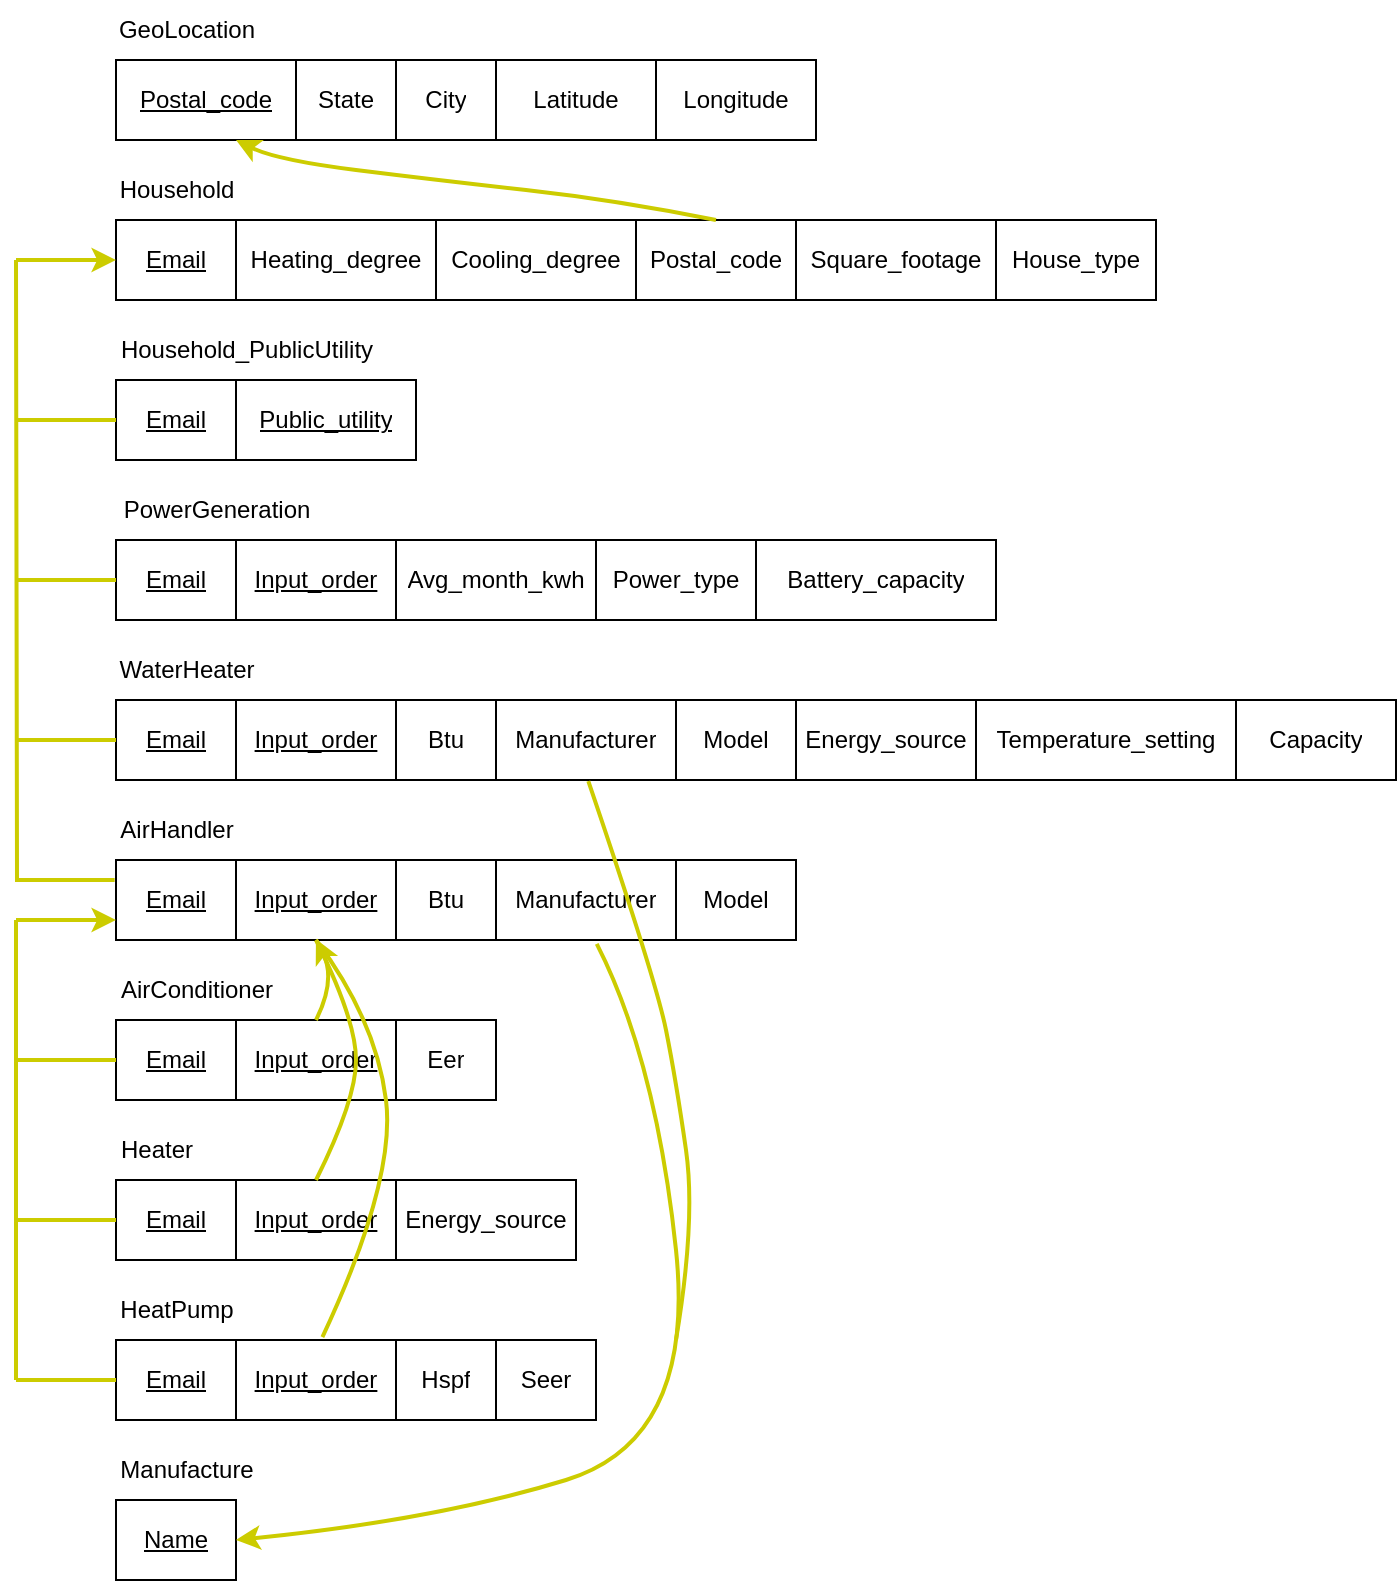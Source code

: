 <mxfile version="21.0.6" type="github">
  <diagram name="Page-1" id="p_bNvNf1fC7xYZftuYxT">
    <mxGraphModel dx="1380" dy="287" grid="1" gridSize="10" guides="1" tooltips="1" connect="1" arrows="1" fold="1" page="1" pageScale="1" pageWidth="850" pageHeight="1100" math="0" shadow="0">
      <root>
        <mxCell id="0" />
        <mxCell id="1" parent="0" />
        <mxCell id="PqVz7o-SFoWiN2PgBtpK-16" value="" style="shape=table;startSize=0;container=1;collapsible=0;childLayout=tableLayout;" vertex="1" parent="1">
          <mxGeometry x="-710" y="150" width="350.0" height="40" as="geometry" />
        </mxCell>
        <mxCell id="PqVz7o-SFoWiN2PgBtpK-17" value="" style="shape=tableRow;horizontal=0;startSize=0;swimlaneHead=0;swimlaneBody=0;strokeColor=inherit;top=0;left=0;bottom=0;right=0;collapsible=0;dropTarget=0;fillColor=none;points=[[0,0.5],[1,0.5]];portConstraint=eastwest;" vertex="1" parent="PqVz7o-SFoWiN2PgBtpK-16">
          <mxGeometry width="350.0" height="40" as="geometry" />
        </mxCell>
        <mxCell id="PqVz7o-SFoWiN2PgBtpK-18" value="&lt;u&gt;Postal_code&lt;/u&gt;" style="shape=partialRectangle;html=1;whiteSpace=wrap;connectable=0;strokeColor=inherit;overflow=hidden;fillColor=none;top=0;left=0;bottom=0;right=0;pointerEvents=1;" vertex="1" parent="PqVz7o-SFoWiN2PgBtpK-17">
          <mxGeometry width="90" height="40" as="geometry">
            <mxRectangle width="90" height="40" as="alternateBounds" />
          </mxGeometry>
        </mxCell>
        <mxCell id="PqVz7o-SFoWiN2PgBtpK-19" value="State" style="shape=partialRectangle;html=1;whiteSpace=wrap;connectable=0;strokeColor=inherit;overflow=hidden;fillColor=none;top=0;left=0;bottom=0;right=0;pointerEvents=1;" vertex="1" parent="PqVz7o-SFoWiN2PgBtpK-17">
          <mxGeometry x="90" width="50" height="40" as="geometry">
            <mxRectangle width="50" height="40" as="alternateBounds" />
          </mxGeometry>
        </mxCell>
        <mxCell id="PqVz7o-SFoWiN2PgBtpK-20" value="City" style="shape=partialRectangle;html=1;whiteSpace=wrap;connectable=0;strokeColor=inherit;overflow=hidden;fillColor=none;top=0;left=0;bottom=0;right=0;pointerEvents=1;" vertex="1" parent="PqVz7o-SFoWiN2PgBtpK-17">
          <mxGeometry x="140" width="50" height="40" as="geometry">
            <mxRectangle width="50" height="40" as="alternateBounds" />
          </mxGeometry>
        </mxCell>
        <mxCell id="PqVz7o-SFoWiN2PgBtpK-21" value="Latitude" style="shape=partialRectangle;html=1;whiteSpace=wrap;connectable=0;strokeColor=inherit;overflow=hidden;fillColor=none;top=0;left=0;bottom=0;right=0;pointerEvents=1;" vertex="1" parent="PqVz7o-SFoWiN2PgBtpK-17">
          <mxGeometry x="190" width="80" height="40" as="geometry">
            <mxRectangle width="80" height="40" as="alternateBounds" />
          </mxGeometry>
        </mxCell>
        <mxCell id="PqVz7o-SFoWiN2PgBtpK-22" value="Longitude" style="shape=partialRectangle;html=1;whiteSpace=wrap;connectable=0;strokeColor=inherit;overflow=hidden;fillColor=none;top=0;left=0;bottom=0;right=0;pointerEvents=1;" vertex="1" parent="PqVz7o-SFoWiN2PgBtpK-17">
          <mxGeometry x="270" width="80" height="40" as="geometry">
            <mxRectangle width="80" height="40" as="alternateBounds" />
          </mxGeometry>
        </mxCell>
        <mxCell id="PqVz7o-SFoWiN2PgBtpK-23" value="GeoLocation" style="text;html=1;align=center;verticalAlign=middle;resizable=0;points=[];autosize=1;strokeColor=none;fillColor=none;" vertex="1" parent="1">
          <mxGeometry x="-720" y="120" width="90" height="30" as="geometry" />
        </mxCell>
        <mxCell id="PqVz7o-SFoWiN2PgBtpK-24" value="" style="shape=table;startSize=0;container=1;collapsible=0;childLayout=tableLayout;" vertex="1" parent="1">
          <mxGeometry x="-710" y="230" width="520" height="40" as="geometry" />
        </mxCell>
        <mxCell id="PqVz7o-SFoWiN2PgBtpK-25" value="" style="shape=tableRow;horizontal=0;startSize=0;swimlaneHead=0;swimlaneBody=0;strokeColor=inherit;top=0;left=0;bottom=0;right=0;collapsible=0;dropTarget=0;fillColor=none;points=[[0,0.5],[1,0.5]];portConstraint=eastwest;" vertex="1" parent="PqVz7o-SFoWiN2PgBtpK-24">
          <mxGeometry width="520" height="40" as="geometry" />
        </mxCell>
        <mxCell id="PqVz7o-SFoWiN2PgBtpK-26" value="&lt;u&gt;Email&lt;/u&gt;" style="shape=partialRectangle;html=1;whiteSpace=wrap;connectable=0;strokeColor=inherit;overflow=hidden;fillColor=none;top=0;left=0;bottom=0;right=0;pointerEvents=1;" vertex="1" parent="PqVz7o-SFoWiN2PgBtpK-25">
          <mxGeometry width="60" height="40" as="geometry">
            <mxRectangle width="60" height="40" as="alternateBounds" />
          </mxGeometry>
        </mxCell>
        <mxCell id="PqVz7o-SFoWiN2PgBtpK-27" value="Heating_degree" style="shape=partialRectangle;html=1;whiteSpace=wrap;connectable=0;strokeColor=inherit;overflow=hidden;fillColor=none;top=0;left=0;bottom=0;right=0;pointerEvents=1;" vertex="1" parent="PqVz7o-SFoWiN2PgBtpK-25">
          <mxGeometry x="60" width="100" height="40" as="geometry">
            <mxRectangle width="100" height="40" as="alternateBounds" />
          </mxGeometry>
        </mxCell>
        <mxCell id="PqVz7o-SFoWiN2PgBtpK-28" value="Cooling_degree" style="shape=partialRectangle;html=1;whiteSpace=wrap;connectable=0;strokeColor=inherit;overflow=hidden;fillColor=none;top=0;left=0;bottom=0;right=0;pointerEvents=1;" vertex="1" parent="PqVz7o-SFoWiN2PgBtpK-25">
          <mxGeometry x="160" width="100" height="40" as="geometry">
            <mxRectangle width="100" height="40" as="alternateBounds" />
          </mxGeometry>
        </mxCell>
        <mxCell id="PqVz7o-SFoWiN2PgBtpK-29" value="Postal_code" style="shape=partialRectangle;html=1;whiteSpace=wrap;connectable=0;strokeColor=inherit;overflow=hidden;fillColor=none;top=0;left=0;bottom=0;right=0;pointerEvents=1;" vertex="1" parent="PqVz7o-SFoWiN2PgBtpK-25">
          <mxGeometry x="260" width="80" height="40" as="geometry">
            <mxRectangle width="80" height="40" as="alternateBounds" />
          </mxGeometry>
        </mxCell>
        <mxCell id="PqVz7o-SFoWiN2PgBtpK-30" value="Square_footage" style="shape=partialRectangle;html=1;whiteSpace=wrap;connectable=0;strokeColor=inherit;overflow=hidden;fillColor=none;top=0;left=0;bottom=0;right=0;pointerEvents=1;" vertex="1" parent="PqVz7o-SFoWiN2PgBtpK-25">
          <mxGeometry x="340" width="100" height="40" as="geometry">
            <mxRectangle width="100" height="40" as="alternateBounds" />
          </mxGeometry>
        </mxCell>
        <mxCell id="PqVz7o-SFoWiN2PgBtpK-31" value="House_type" style="shape=partialRectangle;html=1;whiteSpace=wrap;connectable=0;strokeColor=inherit;overflow=hidden;fillColor=none;top=0;left=0;bottom=0;right=0;pointerEvents=1;" vertex="1" parent="PqVz7o-SFoWiN2PgBtpK-25">
          <mxGeometry x="440" width="80" height="40" as="geometry">
            <mxRectangle width="80" height="40" as="alternateBounds" />
          </mxGeometry>
        </mxCell>
        <mxCell id="PqVz7o-SFoWiN2PgBtpK-32" value="Household" style="text;html=1;align=center;verticalAlign=middle;resizable=0;points=[];autosize=1;strokeColor=none;fillColor=none;" vertex="1" parent="1">
          <mxGeometry x="-720" y="200" width="80" height="30" as="geometry" />
        </mxCell>
        <mxCell id="PqVz7o-SFoWiN2PgBtpK-33" value="" style="shape=table;startSize=0;container=1;collapsible=0;childLayout=tableLayout;" vertex="1" parent="1">
          <mxGeometry x="-710" y="310" width="150" height="40" as="geometry" />
        </mxCell>
        <mxCell id="PqVz7o-SFoWiN2PgBtpK-34" value="" style="shape=tableRow;horizontal=0;startSize=0;swimlaneHead=0;swimlaneBody=0;strokeColor=inherit;top=0;left=0;bottom=0;right=0;collapsible=0;dropTarget=0;fillColor=none;points=[[0,0.5],[1,0.5]];portConstraint=eastwest;" vertex="1" parent="PqVz7o-SFoWiN2PgBtpK-33">
          <mxGeometry width="150" height="40" as="geometry" />
        </mxCell>
        <mxCell id="PqVz7o-SFoWiN2PgBtpK-35" value="&lt;u&gt;Email&lt;/u&gt;" style="shape=partialRectangle;html=1;whiteSpace=wrap;connectable=0;strokeColor=inherit;overflow=hidden;fillColor=none;top=0;left=0;bottom=0;right=0;pointerEvents=1;" vertex="1" parent="PqVz7o-SFoWiN2PgBtpK-34">
          <mxGeometry width="60" height="40" as="geometry">
            <mxRectangle width="60" height="40" as="alternateBounds" />
          </mxGeometry>
        </mxCell>
        <mxCell id="PqVz7o-SFoWiN2PgBtpK-36" value="&lt;u&gt;Public_utility&lt;/u&gt;" style="shape=partialRectangle;html=1;whiteSpace=wrap;connectable=0;strokeColor=inherit;overflow=hidden;fillColor=none;top=0;left=0;bottom=0;right=0;pointerEvents=1;" vertex="1" parent="PqVz7o-SFoWiN2PgBtpK-34">
          <mxGeometry x="60" width="90" height="40" as="geometry">
            <mxRectangle width="90" height="40" as="alternateBounds" />
          </mxGeometry>
        </mxCell>
        <mxCell id="PqVz7o-SFoWiN2PgBtpK-37" value="Household_PublicUtility" style="text;html=1;align=center;verticalAlign=middle;resizable=0;points=[];autosize=1;strokeColor=none;fillColor=none;" vertex="1" parent="1">
          <mxGeometry x="-720" y="280" width="150" height="30" as="geometry" />
        </mxCell>
        <mxCell id="PqVz7o-SFoWiN2PgBtpK-41" value="" style="curved=1;endArrow=classic;html=1;rounded=0;fillColor=#ffff88;strokeColor=#CCCC00;strokeWidth=2;" edge="1" parent="1">
          <mxGeometry width="50" height="50" relative="1" as="geometry">
            <mxPoint x="-410" y="230" as="sourcePoint" />
            <mxPoint x="-650" y="190" as="targetPoint" />
            <Array as="points">
              <mxPoint x="-460" y="220" />
              <mxPoint x="-550" y="210" />
              <mxPoint x="-630" y="200" />
            </Array>
          </mxGeometry>
        </mxCell>
        <mxCell id="PqVz7o-SFoWiN2PgBtpK-42" value="" style="shape=table;startSize=0;container=1;collapsible=0;childLayout=tableLayout;" vertex="1" parent="1">
          <mxGeometry x="-710" y="390" width="440.0" height="40" as="geometry" />
        </mxCell>
        <mxCell id="PqVz7o-SFoWiN2PgBtpK-43" value="" style="shape=tableRow;horizontal=0;startSize=0;swimlaneHead=0;swimlaneBody=0;strokeColor=inherit;top=0;left=0;bottom=0;right=0;collapsible=0;dropTarget=0;fillColor=none;points=[[0,0.5],[1,0.5]];portConstraint=eastwest;" vertex="1" parent="PqVz7o-SFoWiN2PgBtpK-42">
          <mxGeometry width="440.0" height="40" as="geometry" />
        </mxCell>
        <mxCell id="PqVz7o-SFoWiN2PgBtpK-44" value="&lt;u&gt;Email&lt;/u&gt;" style="shape=partialRectangle;html=1;whiteSpace=wrap;connectable=0;strokeColor=inherit;overflow=hidden;fillColor=none;top=0;left=0;bottom=0;right=0;pointerEvents=1;" vertex="1" parent="PqVz7o-SFoWiN2PgBtpK-43">
          <mxGeometry width="60" height="40" as="geometry">
            <mxRectangle width="60" height="40" as="alternateBounds" />
          </mxGeometry>
        </mxCell>
        <mxCell id="PqVz7o-SFoWiN2PgBtpK-45" value="&lt;u&gt;Input_order&lt;/u&gt;" style="shape=partialRectangle;html=1;whiteSpace=wrap;connectable=0;strokeColor=inherit;overflow=hidden;fillColor=none;top=0;left=0;bottom=0;right=0;pointerEvents=1;" vertex="1" parent="PqVz7o-SFoWiN2PgBtpK-43">
          <mxGeometry x="60" width="80" height="40" as="geometry">
            <mxRectangle width="80" height="40" as="alternateBounds" />
          </mxGeometry>
        </mxCell>
        <mxCell id="PqVz7o-SFoWiN2PgBtpK-46" value="Avg_month_kwh" style="shape=partialRectangle;html=1;whiteSpace=wrap;connectable=0;strokeColor=inherit;overflow=hidden;fillColor=none;top=0;left=0;bottom=0;right=0;pointerEvents=1;" vertex="1" parent="PqVz7o-SFoWiN2PgBtpK-43">
          <mxGeometry x="140" width="100" height="40" as="geometry">
            <mxRectangle width="100" height="40" as="alternateBounds" />
          </mxGeometry>
        </mxCell>
        <mxCell id="PqVz7o-SFoWiN2PgBtpK-47" value="Power_type" style="shape=partialRectangle;html=1;whiteSpace=wrap;connectable=0;strokeColor=inherit;overflow=hidden;fillColor=none;top=0;left=0;bottom=0;right=0;pointerEvents=1;" vertex="1" parent="PqVz7o-SFoWiN2PgBtpK-43">
          <mxGeometry x="240" width="80" height="40" as="geometry">
            <mxRectangle width="80" height="40" as="alternateBounds" />
          </mxGeometry>
        </mxCell>
        <mxCell id="PqVz7o-SFoWiN2PgBtpK-48" value="Battery_capacity" style="shape=partialRectangle;html=1;whiteSpace=wrap;connectable=0;strokeColor=inherit;overflow=hidden;fillColor=none;top=0;left=0;bottom=0;right=0;pointerEvents=1;" vertex="1" parent="PqVz7o-SFoWiN2PgBtpK-43">
          <mxGeometry x="320" width="120" height="40" as="geometry">
            <mxRectangle width="120" height="40" as="alternateBounds" />
          </mxGeometry>
        </mxCell>
        <mxCell id="PqVz7o-SFoWiN2PgBtpK-49" value="PowerGeneration" style="text;html=1;align=center;verticalAlign=middle;resizable=0;points=[];autosize=1;strokeColor=none;fillColor=none;" vertex="1" parent="1">
          <mxGeometry x="-720" y="360" width="120" height="30" as="geometry" />
        </mxCell>
        <mxCell id="PqVz7o-SFoWiN2PgBtpK-61" value="WaterHeater" style="text;html=1;align=center;verticalAlign=middle;resizable=0;points=[];autosize=1;strokeColor=none;fillColor=none;" vertex="1" parent="1">
          <mxGeometry x="-720" y="440" width="90" height="30" as="geometry" />
        </mxCell>
        <mxCell id="PqVz7o-SFoWiN2PgBtpK-62" value="" style="shape=table;startSize=0;container=1;collapsible=0;childLayout=tableLayout;" vertex="1" parent="1">
          <mxGeometry x="-710" y="470" width="640" height="40" as="geometry" />
        </mxCell>
        <mxCell id="PqVz7o-SFoWiN2PgBtpK-63" value="" style="shape=tableRow;horizontal=0;startSize=0;swimlaneHead=0;swimlaneBody=0;strokeColor=inherit;top=0;left=0;bottom=0;right=0;collapsible=0;dropTarget=0;fillColor=none;points=[[0,0.5],[1,0.5]];portConstraint=eastwest;" vertex="1" parent="PqVz7o-SFoWiN2PgBtpK-62">
          <mxGeometry width="640" height="40" as="geometry" />
        </mxCell>
        <mxCell id="PqVz7o-SFoWiN2PgBtpK-64" value="&lt;u&gt;Email&lt;/u&gt;" style="shape=partialRectangle;html=1;whiteSpace=wrap;connectable=0;strokeColor=inherit;overflow=hidden;fillColor=none;top=0;left=0;bottom=0;right=0;pointerEvents=1;" vertex="1" parent="PqVz7o-SFoWiN2PgBtpK-63">
          <mxGeometry width="60" height="40" as="geometry">
            <mxRectangle width="60" height="40" as="alternateBounds" />
          </mxGeometry>
        </mxCell>
        <mxCell id="PqVz7o-SFoWiN2PgBtpK-65" value="&lt;u&gt;Input_order&lt;/u&gt;" style="shape=partialRectangle;html=1;whiteSpace=wrap;connectable=0;strokeColor=inherit;overflow=hidden;fillColor=none;top=0;left=0;bottom=0;right=0;pointerEvents=1;" vertex="1" parent="PqVz7o-SFoWiN2PgBtpK-63">
          <mxGeometry x="60" width="80" height="40" as="geometry">
            <mxRectangle width="80" height="40" as="alternateBounds" />
          </mxGeometry>
        </mxCell>
        <mxCell id="PqVz7o-SFoWiN2PgBtpK-66" value="Btu" style="shape=partialRectangle;html=1;whiteSpace=wrap;connectable=0;strokeColor=inherit;overflow=hidden;fillColor=none;top=0;left=0;bottom=0;right=0;pointerEvents=1;" vertex="1" parent="PqVz7o-SFoWiN2PgBtpK-63">
          <mxGeometry x="140" width="50" height="40" as="geometry">
            <mxRectangle width="50" height="40" as="alternateBounds" />
          </mxGeometry>
        </mxCell>
        <mxCell id="PqVz7o-SFoWiN2PgBtpK-67" value="Manufacturer" style="shape=partialRectangle;html=1;whiteSpace=wrap;connectable=0;strokeColor=inherit;overflow=hidden;fillColor=none;top=0;left=0;bottom=0;right=0;pointerEvents=1;" vertex="1" parent="PqVz7o-SFoWiN2PgBtpK-63">
          <mxGeometry x="190" width="90" height="40" as="geometry">
            <mxRectangle width="90" height="40" as="alternateBounds" />
          </mxGeometry>
        </mxCell>
        <mxCell id="PqVz7o-SFoWiN2PgBtpK-68" value="Model" style="shape=partialRectangle;html=1;whiteSpace=wrap;connectable=0;strokeColor=inherit;overflow=hidden;fillColor=none;top=0;left=0;bottom=0;right=0;pointerEvents=1;" vertex="1" parent="PqVz7o-SFoWiN2PgBtpK-63">
          <mxGeometry x="280" width="60" height="40" as="geometry">
            <mxRectangle width="60" height="40" as="alternateBounds" />
          </mxGeometry>
        </mxCell>
        <mxCell id="PqVz7o-SFoWiN2PgBtpK-69" value="Energy_source" style="shape=partialRectangle;html=1;whiteSpace=wrap;connectable=0;strokeColor=inherit;overflow=hidden;fillColor=none;top=0;left=0;bottom=0;right=0;pointerEvents=1;" vertex="1" parent="PqVz7o-SFoWiN2PgBtpK-63">
          <mxGeometry x="340" width="90" height="40" as="geometry">
            <mxRectangle width="90" height="40" as="alternateBounds" />
          </mxGeometry>
        </mxCell>
        <mxCell id="PqVz7o-SFoWiN2PgBtpK-70" value="Temperature_setting" style="shape=partialRectangle;html=1;whiteSpace=wrap;connectable=0;strokeColor=inherit;overflow=hidden;fillColor=none;top=0;left=0;bottom=0;right=0;pointerEvents=1;" vertex="1" parent="PqVz7o-SFoWiN2PgBtpK-63">
          <mxGeometry x="430" width="130" height="40" as="geometry">
            <mxRectangle width="130" height="40" as="alternateBounds" />
          </mxGeometry>
        </mxCell>
        <mxCell id="PqVz7o-SFoWiN2PgBtpK-71" value="Capacity" style="shape=partialRectangle;html=1;whiteSpace=wrap;connectable=0;strokeColor=inherit;overflow=hidden;fillColor=none;top=0;left=0;bottom=0;right=0;pointerEvents=1;" vertex="1" parent="PqVz7o-SFoWiN2PgBtpK-63">
          <mxGeometry x="560" width="80" height="40" as="geometry">
            <mxRectangle width="80" height="40" as="alternateBounds" />
          </mxGeometry>
        </mxCell>
        <mxCell id="PqVz7o-SFoWiN2PgBtpK-72" value="" style="shape=table;startSize=0;container=1;collapsible=0;childLayout=tableLayout;" vertex="1" parent="1">
          <mxGeometry x="-710" y="550" width="340" height="40" as="geometry" />
        </mxCell>
        <mxCell id="PqVz7o-SFoWiN2PgBtpK-73" value="" style="shape=tableRow;horizontal=0;startSize=0;swimlaneHead=0;swimlaneBody=0;strokeColor=inherit;top=0;left=0;bottom=0;right=0;collapsible=0;dropTarget=0;fillColor=none;points=[[0,0.5],[1,0.5]];portConstraint=eastwest;" vertex="1" parent="PqVz7o-SFoWiN2PgBtpK-72">
          <mxGeometry width="340" height="40" as="geometry" />
        </mxCell>
        <mxCell id="PqVz7o-SFoWiN2PgBtpK-74" value="&lt;u style=&quot;border-color: var(--border-color);&quot;&gt;Email&lt;/u&gt;" style="shape=partialRectangle;html=1;whiteSpace=wrap;connectable=0;strokeColor=inherit;overflow=hidden;fillColor=none;top=0;left=0;bottom=0;right=0;pointerEvents=1;" vertex="1" parent="PqVz7o-SFoWiN2PgBtpK-73">
          <mxGeometry width="60" height="40" as="geometry">
            <mxRectangle width="60" height="40" as="alternateBounds" />
          </mxGeometry>
        </mxCell>
        <mxCell id="PqVz7o-SFoWiN2PgBtpK-75" value="&lt;u style=&quot;border-color: var(--border-color);&quot;&gt;Input_order&lt;/u&gt;" style="shape=partialRectangle;html=1;whiteSpace=wrap;connectable=0;strokeColor=inherit;overflow=hidden;fillColor=none;top=0;left=0;bottom=0;right=0;pointerEvents=1;" vertex="1" parent="PqVz7o-SFoWiN2PgBtpK-73">
          <mxGeometry x="60" width="80" height="40" as="geometry">
            <mxRectangle width="80" height="40" as="alternateBounds" />
          </mxGeometry>
        </mxCell>
        <mxCell id="PqVz7o-SFoWiN2PgBtpK-76" value="Btu" style="shape=partialRectangle;html=1;whiteSpace=wrap;connectable=0;strokeColor=inherit;overflow=hidden;fillColor=none;top=0;left=0;bottom=0;right=0;pointerEvents=1;" vertex="1" parent="PqVz7o-SFoWiN2PgBtpK-73">
          <mxGeometry x="140" width="50" height="40" as="geometry">
            <mxRectangle width="50" height="40" as="alternateBounds" />
          </mxGeometry>
        </mxCell>
        <mxCell id="PqVz7o-SFoWiN2PgBtpK-77" value="Manufacturer" style="shape=partialRectangle;html=1;whiteSpace=wrap;connectable=0;strokeColor=inherit;overflow=hidden;fillColor=none;top=0;left=0;bottom=0;right=0;pointerEvents=1;" vertex="1" parent="PqVz7o-SFoWiN2PgBtpK-73">
          <mxGeometry x="190" width="90" height="40" as="geometry">
            <mxRectangle width="90" height="40" as="alternateBounds" />
          </mxGeometry>
        </mxCell>
        <mxCell id="PqVz7o-SFoWiN2PgBtpK-78" value="Model" style="shape=partialRectangle;html=1;whiteSpace=wrap;connectable=0;strokeColor=inherit;overflow=hidden;fillColor=none;top=0;left=0;bottom=0;right=0;pointerEvents=1;" vertex="1" parent="PqVz7o-SFoWiN2PgBtpK-73">
          <mxGeometry x="280" width="60" height="40" as="geometry">
            <mxRectangle width="60" height="40" as="alternateBounds" />
          </mxGeometry>
        </mxCell>
        <mxCell id="PqVz7o-SFoWiN2PgBtpK-79" value="AirHandler" style="text;html=1;align=center;verticalAlign=middle;resizable=0;points=[];autosize=1;strokeColor=none;fillColor=none;" vertex="1" parent="1">
          <mxGeometry x="-720" y="520" width="80" height="30" as="geometry" />
        </mxCell>
        <mxCell id="PqVz7o-SFoWiN2PgBtpK-80" value="" style="shape=table;startSize=0;container=1;collapsible=0;childLayout=tableLayout;" vertex="1" parent="1">
          <mxGeometry x="-710" y="630" width="190" height="40" as="geometry" />
        </mxCell>
        <mxCell id="PqVz7o-SFoWiN2PgBtpK-81" value="" style="shape=tableRow;horizontal=0;startSize=0;swimlaneHead=0;swimlaneBody=0;strokeColor=inherit;top=0;left=0;bottom=0;right=0;collapsible=0;dropTarget=0;fillColor=none;points=[[0,0.5],[1,0.5]];portConstraint=eastwest;" vertex="1" parent="PqVz7o-SFoWiN2PgBtpK-80">
          <mxGeometry width="190" height="40" as="geometry" />
        </mxCell>
        <mxCell id="PqVz7o-SFoWiN2PgBtpK-82" value="&lt;u style=&quot;border-color: var(--border-color);&quot;&gt;Email&lt;/u&gt;" style="shape=partialRectangle;html=1;whiteSpace=wrap;connectable=0;strokeColor=inherit;overflow=hidden;fillColor=none;top=0;left=0;bottom=0;right=0;pointerEvents=1;" vertex="1" parent="PqVz7o-SFoWiN2PgBtpK-81">
          <mxGeometry width="60" height="40" as="geometry">
            <mxRectangle width="60" height="40" as="alternateBounds" />
          </mxGeometry>
        </mxCell>
        <mxCell id="PqVz7o-SFoWiN2PgBtpK-83" value="&lt;u style=&quot;border-color: var(--border-color);&quot;&gt;Input_order&lt;/u&gt;" style="shape=partialRectangle;html=1;whiteSpace=wrap;connectable=0;strokeColor=inherit;overflow=hidden;fillColor=none;top=0;left=0;bottom=0;right=0;pointerEvents=1;" vertex="1" parent="PqVz7o-SFoWiN2PgBtpK-81">
          <mxGeometry x="60" width="80" height="40" as="geometry">
            <mxRectangle width="80" height="40" as="alternateBounds" />
          </mxGeometry>
        </mxCell>
        <mxCell id="PqVz7o-SFoWiN2PgBtpK-84" value="Eer" style="shape=partialRectangle;html=1;whiteSpace=wrap;connectable=0;strokeColor=inherit;overflow=hidden;fillColor=none;top=0;left=0;bottom=0;right=0;pointerEvents=1;" vertex="1" parent="PqVz7o-SFoWiN2PgBtpK-81">
          <mxGeometry x="140" width="50" height="40" as="geometry">
            <mxRectangle width="50" height="40" as="alternateBounds" />
          </mxGeometry>
        </mxCell>
        <mxCell id="PqVz7o-SFoWiN2PgBtpK-85" value="Heater" style="text;html=1;align=center;verticalAlign=middle;resizable=0;points=[];autosize=1;strokeColor=none;fillColor=none;" vertex="1" parent="1">
          <mxGeometry x="-720" y="680" width="60" height="30" as="geometry" />
        </mxCell>
        <mxCell id="PqVz7o-SFoWiN2PgBtpK-86" value="" style="shape=table;startSize=0;container=1;collapsible=0;childLayout=tableLayout;" vertex="1" parent="1">
          <mxGeometry x="-710" y="710" width="230" height="40" as="geometry" />
        </mxCell>
        <mxCell id="PqVz7o-SFoWiN2PgBtpK-87" value="" style="shape=tableRow;horizontal=0;startSize=0;swimlaneHead=0;swimlaneBody=0;strokeColor=inherit;top=0;left=0;bottom=0;right=0;collapsible=0;dropTarget=0;fillColor=none;points=[[0,0.5],[1,0.5]];portConstraint=eastwest;" vertex="1" parent="PqVz7o-SFoWiN2PgBtpK-86">
          <mxGeometry width="230" height="40" as="geometry" />
        </mxCell>
        <mxCell id="PqVz7o-SFoWiN2PgBtpK-88" value="&lt;u style=&quot;border-color: var(--border-color);&quot;&gt;Email&lt;/u&gt;" style="shape=partialRectangle;html=1;whiteSpace=wrap;connectable=0;strokeColor=inherit;overflow=hidden;fillColor=none;top=0;left=0;bottom=0;right=0;pointerEvents=1;" vertex="1" parent="PqVz7o-SFoWiN2PgBtpK-87">
          <mxGeometry width="60" height="40" as="geometry">
            <mxRectangle width="60" height="40" as="alternateBounds" />
          </mxGeometry>
        </mxCell>
        <mxCell id="PqVz7o-SFoWiN2PgBtpK-89" value="&lt;u style=&quot;border-color: var(--border-color);&quot;&gt;Input_order&lt;/u&gt;" style="shape=partialRectangle;html=1;whiteSpace=wrap;connectable=0;strokeColor=inherit;overflow=hidden;fillColor=none;top=0;left=0;bottom=0;right=0;pointerEvents=1;" vertex="1" parent="PqVz7o-SFoWiN2PgBtpK-87">
          <mxGeometry x="60" width="80" height="40" as="geometry">
            <mxRectangle width="80" height="40" as="alternateBounds" />
          </mxGeometry>
        </mxCell>
        <mxCell id="PqVz7o-SFoWiN2PgBtpK-90" value="Energy_source" style="shape=partialRectangle;html=1;whiteSpace=wrap;connectable=0;strokeColor=inherit;overflow=hidden;fillColor=none;top=0;left=0;bottom=0;right=0;pointerEvents=1;" vertex="1" parent="PqVz7o-SFoWiN2PgBtpK-87">
          <mxGeometry x="140" width="90" height="40" as="geometry">
            <mxRectangle width="90" height="40" as="alternateBounds" />
          </mxGeometry>
        </mxCell>
        <mxCell id="PqVz7o-SFoWiN2PgBtpK-91" value="AirConditioner" style="text;html=1;align=center;verticalAlign=middle;resizable=0;points=[];autosize=1;strokeColor=none;fillColor=none;" vertex="1" parent="1">
          <mxGeometry x="-720" y="600" width="100" height="30" as="geometry" />
        </mxCell>
        <mxCell id="PqVz7o-SFoWiN2PgBtpK-92" value="" style="shape=table;startSize=0;container=1;collapsible=0;childLayout=tableLayout;" vertex="1" parent="1">
          <mxGeometry x="-710" y="790" width="240" height="40" as="geometry" />
        </mxCell>
        <mxCell id="PqVz7o-SFoWiN2PgBtpK-93" value="" style="shape=tableRow;horizontal=0;startSize=0;swimlaneHead=0;swimlaneBody=0;strokeColor=inherit;top=0;left=0;bottom=0;right=0;collapsible=0;dropTarget=0;fillColor=none;points=[[0,0.5],[1,0.5]];portConstraint=eastwest;" vertex="1" parent="PqVz7o-SFoWiN2PgBtpK-92">
          <mxGeometry width="240" height="40" as="geometry" />
        </mxCell>
        <mxCell id="PqVz7o-SFoWiN2PgBtpK-94" value="&lt;u style=&quot;border-color: var(--border-color);&quot;&gt;Email&lt;/u&gt;" style="shape=partialRectangle;html=1;whiteSpace=wrap;connectable=0;strokeColor=inherit;overflow=hidden;fillColor=none;top=0;left=0;bottom=0;right=0;pointerEvents=1;" vertex="1" parent="PqVz7o-SFoWiN2PgBtpK-93">
          <mxGeometry width="60" height="40" as="geometry">
            <mxRectangle width="60" height="40" as="alternateBounds" />
          </mxGeometry>
        </mxCell>
        <mxCell id="PqVz7o-SFoWiN2PgBtpK-95" value="&lt;u style=&quot;border-color: var(--border-color);&quot;&gt;Input_order&lt;/u&gt;" style="shape=partialRectangle;html=1;whiteSpace=wrap;connectable=0;strokeColor=inherit;overflow=hidden;fillColor=none;top=0;left=0;bottom=0;right=0;pointerEvents=1;" vertex="1" parent="PqVz7o-SFoWiN2PgBtpK-93">
          <mxGeometry x="60" width="80" height="40" as="geometry">
            <mxRectangle width="80" height="40" as="alternateBounds" />
          </mxGeometry>
        </mxCell>
        <mxCell id="PqVz7o-SFoWiN2PgBtpK-96" value="Hspf" style="shape=partialRectangle;html=1;whiteSpace=wrap;connectable=0;strokeColor=inherit;overflow=hidden;fillColor=none;top=0;left=0;bottom=0;right=0;pointerEvents=1;" vertex="1" parent="PqVz7o-SFoWiN2PgBtpK-93">
          <mxGeometry x="140" width="50" height="40" as="geometry">
            <mxRectangle width="50" height="40" as="alternateBounds" />
          </mxGeometry>
        </mxCell>
        <mxCell id="PqVz7o-SFoWiN2PgBtpK-97" value="Seer" style="shape=partialRectangle;html=1;whiteSpace=wrap;connectable=0;strokeColor=inherit;overflow=hidden;fillColor=none;top=0;left=0;bottom=0;right=0;pointerEvents=1;" vertex="1" parent="PqVz7o-SFoWiN2PgBtpK-93">
          <mxGeometry x="190" width="50" height="40" as="geometry">
            <mxRectangle width="50" height="40" as="alternateBounds" />
          </mxGeometry>
        </mxCell>
        <mxCell id="PqVz7o-SFoWiN2PgBtpK-98" value="HeatPump" style="text;html=1;align=center;verticalAlign=middle;resizable=0;points=[];autosize=1;strokeColor=none;fillColor=none;" vertex="1" parent="1">
          <mxGeometry x="-720" y="760" width="80" height="30" as="geometry" />
        </mxCell>
        <mxCell id="PqVz7o-SFoWiN2PgBtpK-100" value="" style="endArrow=classic;html=1;rounded=0;entryX=0;entryY=0.5;entryDx=0;entryDy=0;strokeColor=#CCCC00;strokeWidth=2;" edge="1" parent="1" target="PqVz7o-SFoWiN2PgBtpK-25">
          <mxGeometry width="50" height="50" relative="1" as="geometry">
            <mxPoint x="-760" y="250" as="sourcePoint" />
            <mxPoint x="-410" y="470" as="targetPoint" />
          </mxGeometry>
        </mxCell>
        <mxCell id="PqVz7o-SFoWiN2PgBtpK-101" value="" style="endArrow=none;html=1;rounded=0;strokeColor=#CCCC00;strokeWidth=2;" edge="1" parent="1">
          <mxGeometry width="50" height="50" relative="1" as="geometry">
            <mxPoint x="-760" y="810" as="sourcePoint" />
            <mxPoint x="-760" y="580" as="targetPoint" />
          </mxGeometry>
        </mxCell>
        <mxCell id="PqVz7o-SFoWiN2PgBtpK-102" value="" style="endArrow=none;html=1;rounded=0;entryX=0;entryY=0.5;entryDx=0;entryDy=0;strokeColor=#CCCC00;strokeWidth=2;" edge="1" parent="1" target="PqVz7o-SFoWiN2PgBtpK-93">
          <mxGeometry width="50" height="50" relative="1" as="geometry">
            <mxPoint x="-760" y="810" as="sourcePoint" />
            <mxPoint x="-410" y="470" as="targetPoint" />
          </mxGeometry>
        </mxCell>
        <mxCell id="PqVz7o-SFoWiN2PgBtpK-103" value="" style="endArrow=none;html=1;rounded=0;entryX=0;entryY=0.5;entryDx=0;entryDy=0;strokeColor=#CCCC00;strokeWidth=2;" edge="1" parent="1" target="PqVz7o-SFoWiN2PgBtpK-34">
          <mxGeometry width="50" height="50" relative="1" as="geometry">
            <mxPoint x="-760" y="330" as="sourcePoint" />
            <mxPoint x="-460" y="500" as="targetPoint" />
          </mxGeometry>
        </mxCell>
        <mxCell id="PqVz7o-SFoWiN2PgBtpK-104" value="" style="endArrow=none;html=1;rounded=0;entryX=0;entryY=0.5;entryDx=0;entryDy=0;strokeWidth=2;strokeColor=#CCCC00;" edge="1" parent="1" target="PqVz7o-SFoWiN2PgBtpK-43">
          <mxGeometry width="50" height="50" relative="1" as="geometry">
            <mxPoint x="-760" y="410" as="sourcePoint" />
            <mxPoint x="-700" y="340" as="targetPoint" />
          </mxGeometry>
        </mxCell>
        <mxCell id="PqVz7o-SFoWiN2PgBtpK-107" value="" style="endArrow=none;html=1;rounded=0;entryX=0;entryY=0.5;entryDx=0;entryDy=0;strokeColor=#CCCC00;strokeWidth=2;" edge="1" parent="1" target="PqVz7o-SFoWiN2PgBtpK-63">
          <mxGeometry width="50" height="50" relative="1" as="geometry">
            <mxPoint x="-760" y="490" as="sourcePoint" />
            <mxPoint x="-700" y="420" as="targetPoint" />
          </mxGeometry>
        </mxCell>
        <mxCell id="PqVz7o-SFoWiN2PgBtpK-108" value="" style="endArrow=classic;html=1;rounded=0;entryX=0;entryY=0.75;entryDx=0;entryDy=0;strokeWidth=2;strokeColor=#CCCC00;entryPerimeter=0;startArrow=none;startFill=0;endFill=1;" edge="1" parent="1" target="PqVz7o-SFoWiN2PgBtpK-73">
          <mxGeometry width="50" height="50" relative="1" as="geometry">
            <mxPoint x="-760" y="580" as="sourcePoint" />
            <mxPoint x="-690" y="430" as="targetPoint" />
          </mxGeometry>
        </mxCell>
        <mxCell id="PqVz7o-SFoWiN2PgBtpK-109" value="" style="endArrow=none;html=1;rounded=0;entryX=0;entryY=0.5;entryDx=0;entryDy=0;strokeColor=#CCCC00;strokeWidth=2;" edge="1" parent="1" target="PqVz7o-SFoWiN2PgBtpK-81">
          <mxGeometry width="50" height="50" relative="1" as="geometry">
            <mxPoint x="-760" y="650" as="sourcePoint" />
            <mxPoint x="-680" y="440" as="targetPoint" />
          </mxGeometry>
        </mxCell>
        <mxCell id="PqVz7o-SFoWiN2PgBtpK-110" value="" style="endArrow=none;html=1;rounded=0;entryX=0;entryY=0.5;entryDx=0;entryDy=0;strokeColor=#CCCC00;strokeWidth=2;" edge="1" parent="1" target="PqVz7o-SFoWiN2PgBtpK-87">
          <mxGeometry width="50" height="50" relative="1" as="geometry">
            <mxPoint x="-760" y="730" as="sourcePoint" />
            <mxPoint x="-670" y="450" as="targetPoint" />
          </mxGeometry>
        </mxCell>
        <mxCell id="PqVz7o-SFoWiN2PgBtpK-121" value="" style="curved=1;endArrow=classic;html=1;rounded=0;entryX=0.294;entryY=0.99;entryDx=0;entryDy=0;entryPerimeter=0;strokeColor=#CCCC00;strokeWidth=2;" edge="1" parent="1" target="PqVz7o-SFoWiN2PgBtpK-72">
          <mxGeometry width="50" height="50" relative="1" as="geometry">
            <mxPoint x="-610" y="630" as="sourcePoint" />
            <mxPoint x="-410" y="500" as="targetPoint" />
            <Array as="points">
              <mxPoint x="-600" y="610" />
            </Array>
          </mxGeometry>
        </mxCell>
        <mxCell id="PqVz7o-SFoWiN2PgBtpK-124" value="" style="curved=1;endArrow=none;html=1;rounded=0;endFill=0;exitX=0.43;exitY=-0.036;exitDx=0;exitDy=0;exitPerimeter=0;strokeColor=#CCCC00;strokeWidth=2;" edge="1" parent="1" source="PqVz7o-SFoWiN2PgBtpK-93">
          <mxGeometry width="50" height="50" relative="1" as="geometry">
            <mxPoint x="-580" y="680" as="sourcePoint" />
            <mxPoint x="-610" y="590" as="targetPoint" />
            <Array as="points">
              <mxPoint x="-570" y="710" />
              <mxPoint x="-580" y="630" />
            </Array>
          </mxGeometry>
        </mxCell>
        <mxCell id="PqVz7o-SFoWiN2PgBtpK-126" value="" style="curved=1;endArrow=none;html=1;rounded=0;endFill=0;strokeColor=#CCCC00;strokeWidth=2;" edge="1" parent="1">
          <mxGeometry width="50" height="50" relative="1" as="geometry">
            <mxPoint x="-610" y="710" as="sourcePoint" />
            <mxPoint x="-610" y="590" as="targetPoint" />
            <Array as="points">
              <mxPoint x="-590" y="670" />
              <mxPoint x="-590" y="630" />
            </Array>
          </mxGeometry>
        </mxCell>
        <mxCell id="PqVz7o-SFoWiN2PgBtpK-127" value="" style="shape=table;startSize=0;container=1;collapsible=0;childLayout=tableLayout;" vertex="1" parent="1">
          <mxGeometry x="-710" y="870" width="60" height="40" as="geometry" />
        </mxCell>
        <mxCell id="PqVz7o-SFoWiN2PgBtpK-128" value="" style="shape=tableRow;horizontal=0;startSize=0;swimlaneHead=0;swimlaneBody=0;strokeColor=inherit;top=0;left=0;bottom=0;right=0;collapsible=0;dropTarget=0;fillColor=none;points=[[0,0.5],[1,0.5]];portConstraint=eastwest;" vertex="1" parent="PqVz7o-SFoWiN2PgBtpK-127">
          <mxGeometry width="60" height="40" as="geometry" />
        </mxCell>
        <mxCell id="PqVz7o-SFoWiN2PgBtpK-129" value="&lt;u&gt;Name&lt;/u&gt;" style="shape=partialRectangle;html=1;whiteSpace=wrap;connectable=0;strokeColor=inherit;overflow=hidden;fillColor=none;top=0;left=0;bottom=0;right=0;pointerEvents=1;" vertex="1" parent="PqVz7o-SFoWiN2PgBtpK-128">
          <mxGeometry width="60" height="40" as="geometry">
            <mxRectangle width="60" height="40" as="alternateBounds" />
          </mxGeometry>
        </mxCell>
        <mxCell id="PqVz7o-SFoWiN2PgBtpK-130" value="Manufacture" style="text;html=1;align=center;verticalAlign=middle;resizable=0;points=[];autosize=1;strokeColor=none;fillColor=none;" vertex="1" parent="1">
          <mxGeometry x="-720" y="840" width="90" height="30" as="geometry" />
        </mxCell>
        <mxCell id="PqVz7o-SFoWiN2PgBtpK-131" value="" style="curved=1;endArrow=classic;html=1;rounded=0;entryX=1;entryY=0.5;entryDx=0;entryDy=0;exitX=0.707;exitY=1.049;exitDx=0;exitDy=0;exitPerimeter=0;strokeWidth=2;strokeColor=#CCCC00;" edge="1" parent="1" source="PqVz7o-SFoWiN2PgBtpK-73" target="PqVz7o-SFoWiN2PgBtpK-128">
          <mxGeometry width="50" height="50" relative="1" as="geometry">
            <mxPoint x="-540" y="740" as="sourcePoint" />
            <mxPoint x="-450" y="990" as="targetPoint" />
            <Array as="points">
              <mxPoint x="-440" y="650" />
              <mxPoint x="-420" y="840" />
              <mxPoint x="-550" y="880" />
            </Array>
          </mxGeometry>
        </mxCell>
        <mxCell id="PqVz7o-SFoWiN2PgBtpK-132" value="" style="curved=1;endArrow=none;html=1;rounded=0;endFill=0;entryX=0.369;entryY=1.014;entryDx=0;entryDy=0;entryPerimeter=0;strokeColor=#CCCC00;strokeWidth=2;" edge="1" parent="1" target="PqVz7o-SFoWiN2PgBtpK-63">
          <mxGeometry width="50" height="50" relative="1" as="geometry">
            <mxPoint x="-430" y="790" as="sourcePoint" />
            <mxPoint x="-490" y="690" as="targetPoint" />
            <Array as="points">
              <mxPoint x="-420" y="730" />
              <mxPoint x="-430" y="660" />
              <mxPoint x="-440" y="610" />
            </Array>
          </mxGeometry>
        </mxCell>
        <mxCell id="PqVz7o-SFoWiN2PgBtpK-133" value="" style="endArrow=none;html=1;rounded=0;exitX=-0.002;exitY=0.249;exitDx=0;exitDy=0;exitPerimeter=0;edgeStyle=orthogonalEdgeStyle;strokeWidth=2;strokeColor=#CCCC00;" edge="1" parent="1" source="PqVz7o-SFoWiN2PgBtpK-73">
          <mxGeometry width="50" height="50" relative="1" as="geometry">
            <mxPoint x="-610" y="420" as="sourcePoint" />
            <mxPoint x="-760" y="250" as="targetPoint" />
          </mxGeometry>
        </mxCell>
      </root>
    </mxGraphModel>
  </diagram>
</mxfile>
